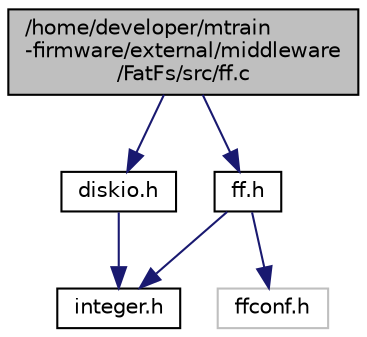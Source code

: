 digraph "/home/developer/mtrain-firmware/external/middleware/FatFs/src/ff.c"
{
  edge [fontname="Helvetica",fontsize="10",labelfontname="Helvetica",labelfontsize="10"];
  node [fontname="Helvetica",fontsize="10",shape=record];
  Node0 [label="/home/developer/mtrain\l-firmware/external/middleware\l/FatFs/src/ff.c",height=0.2,width=0.4,color="black", fillcolor="grey75", style="filled", fontcolor="black"];
  Node0 -> Node1 [color="midnightblue",fontsize="10",style="solid",fontname="Helvetica"];
  Node1 [label="ff.h",height=0.2,width=0.4,color="black", fillcolor="white", style="filled",URL="$ff_8h.html"];
  Node1 -> Node2 [color="midnightblue",fontsize="10",style="solid",fontname="Helvetica"];
  Node2 [label="integer.h",height=0.2,width=0.4,color="black", fillcolor="white", style="filled",URL="$integer_8h.html"];
  Node1 -> Node3 [color="midnightblue",fontsize="10",style="solid",fontname="Helvetica"];
  Node3 [label="ffconf.h",height=0.2,width=0.4,color="grey75", fillcolor="white", style="filled"];
  Node0 -> Node4 [color="midnightblue",fontsize="10",style="solid",fontname="Helvetica"];
  Node4 [label="diskio.h",height=0.2,width=0.4,color="black", fillcolor="white", style="filled",URL="$diskio_8h.html"];
  Node4 -> Node2 [color="midnightblue",fontsize="10",style="solid",fontname="Helvetica"];
}
